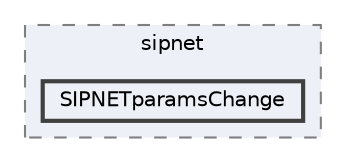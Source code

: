 digraph "SIPNETparamsChange"
{
 // LATEX_PDF_SIZE
  bgcolor="transparent";
  edge [fontname=Helvetica,fontsize=10,labelfontname=Helvetica,labelfontsize=10];
  node [fontname=Helvetica,fontsize=10,shape=box,height=0.2,width=0.4];
  compound=true
  subgraph clusterdir_28c3b2f200bff85637bede5ea531c1ce {
    graph [ bgcolor="#edf0f7", pencolor="grey50", label="sipnet", fontname=Helvetica,fontsize=10 style="filled,dashed", URL="dir_28c3b2f200bff85637bede5ea531c1ce.html",tooltip=""]
  dir_42c54144d0a86cb5a43c8f6f8ce76d48 [label="SIPNETparamsChange", fillcolor="#edf0f7", color="grey25", style="filled,bold", URL="dir_42c54144d0a86cb5a43c8f6f8ce76d48.html",tooltip=""];
  }
}
